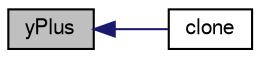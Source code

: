 digraph "yPlus"
{
  bgcolor="transparent";
  edge [fontname="FreeSans",fontsize="10",labelfontname="FreeSans",labelfontsize="10"];
  node [fontname="FreeSans",fontsize="10",shape=record];
  rankdir="LR";
  Node763 [label="yPlus",height=0.2,width=0.4,color="black", fillcolor="grey75", style="filled", fontcolor="black"];
  Node763 -> Node764 [dir="back",color="midnightblue",fontsize="10",style="solid",fontname="FreeSans"];
  Node764 [label="clone",height=0.2,width=0.4,color="black",URL="$a30986.html#a617bc55e78cf53196df9217431e5aa96",tooltip="Construct and return a clone setting internal field reference. "];
}

